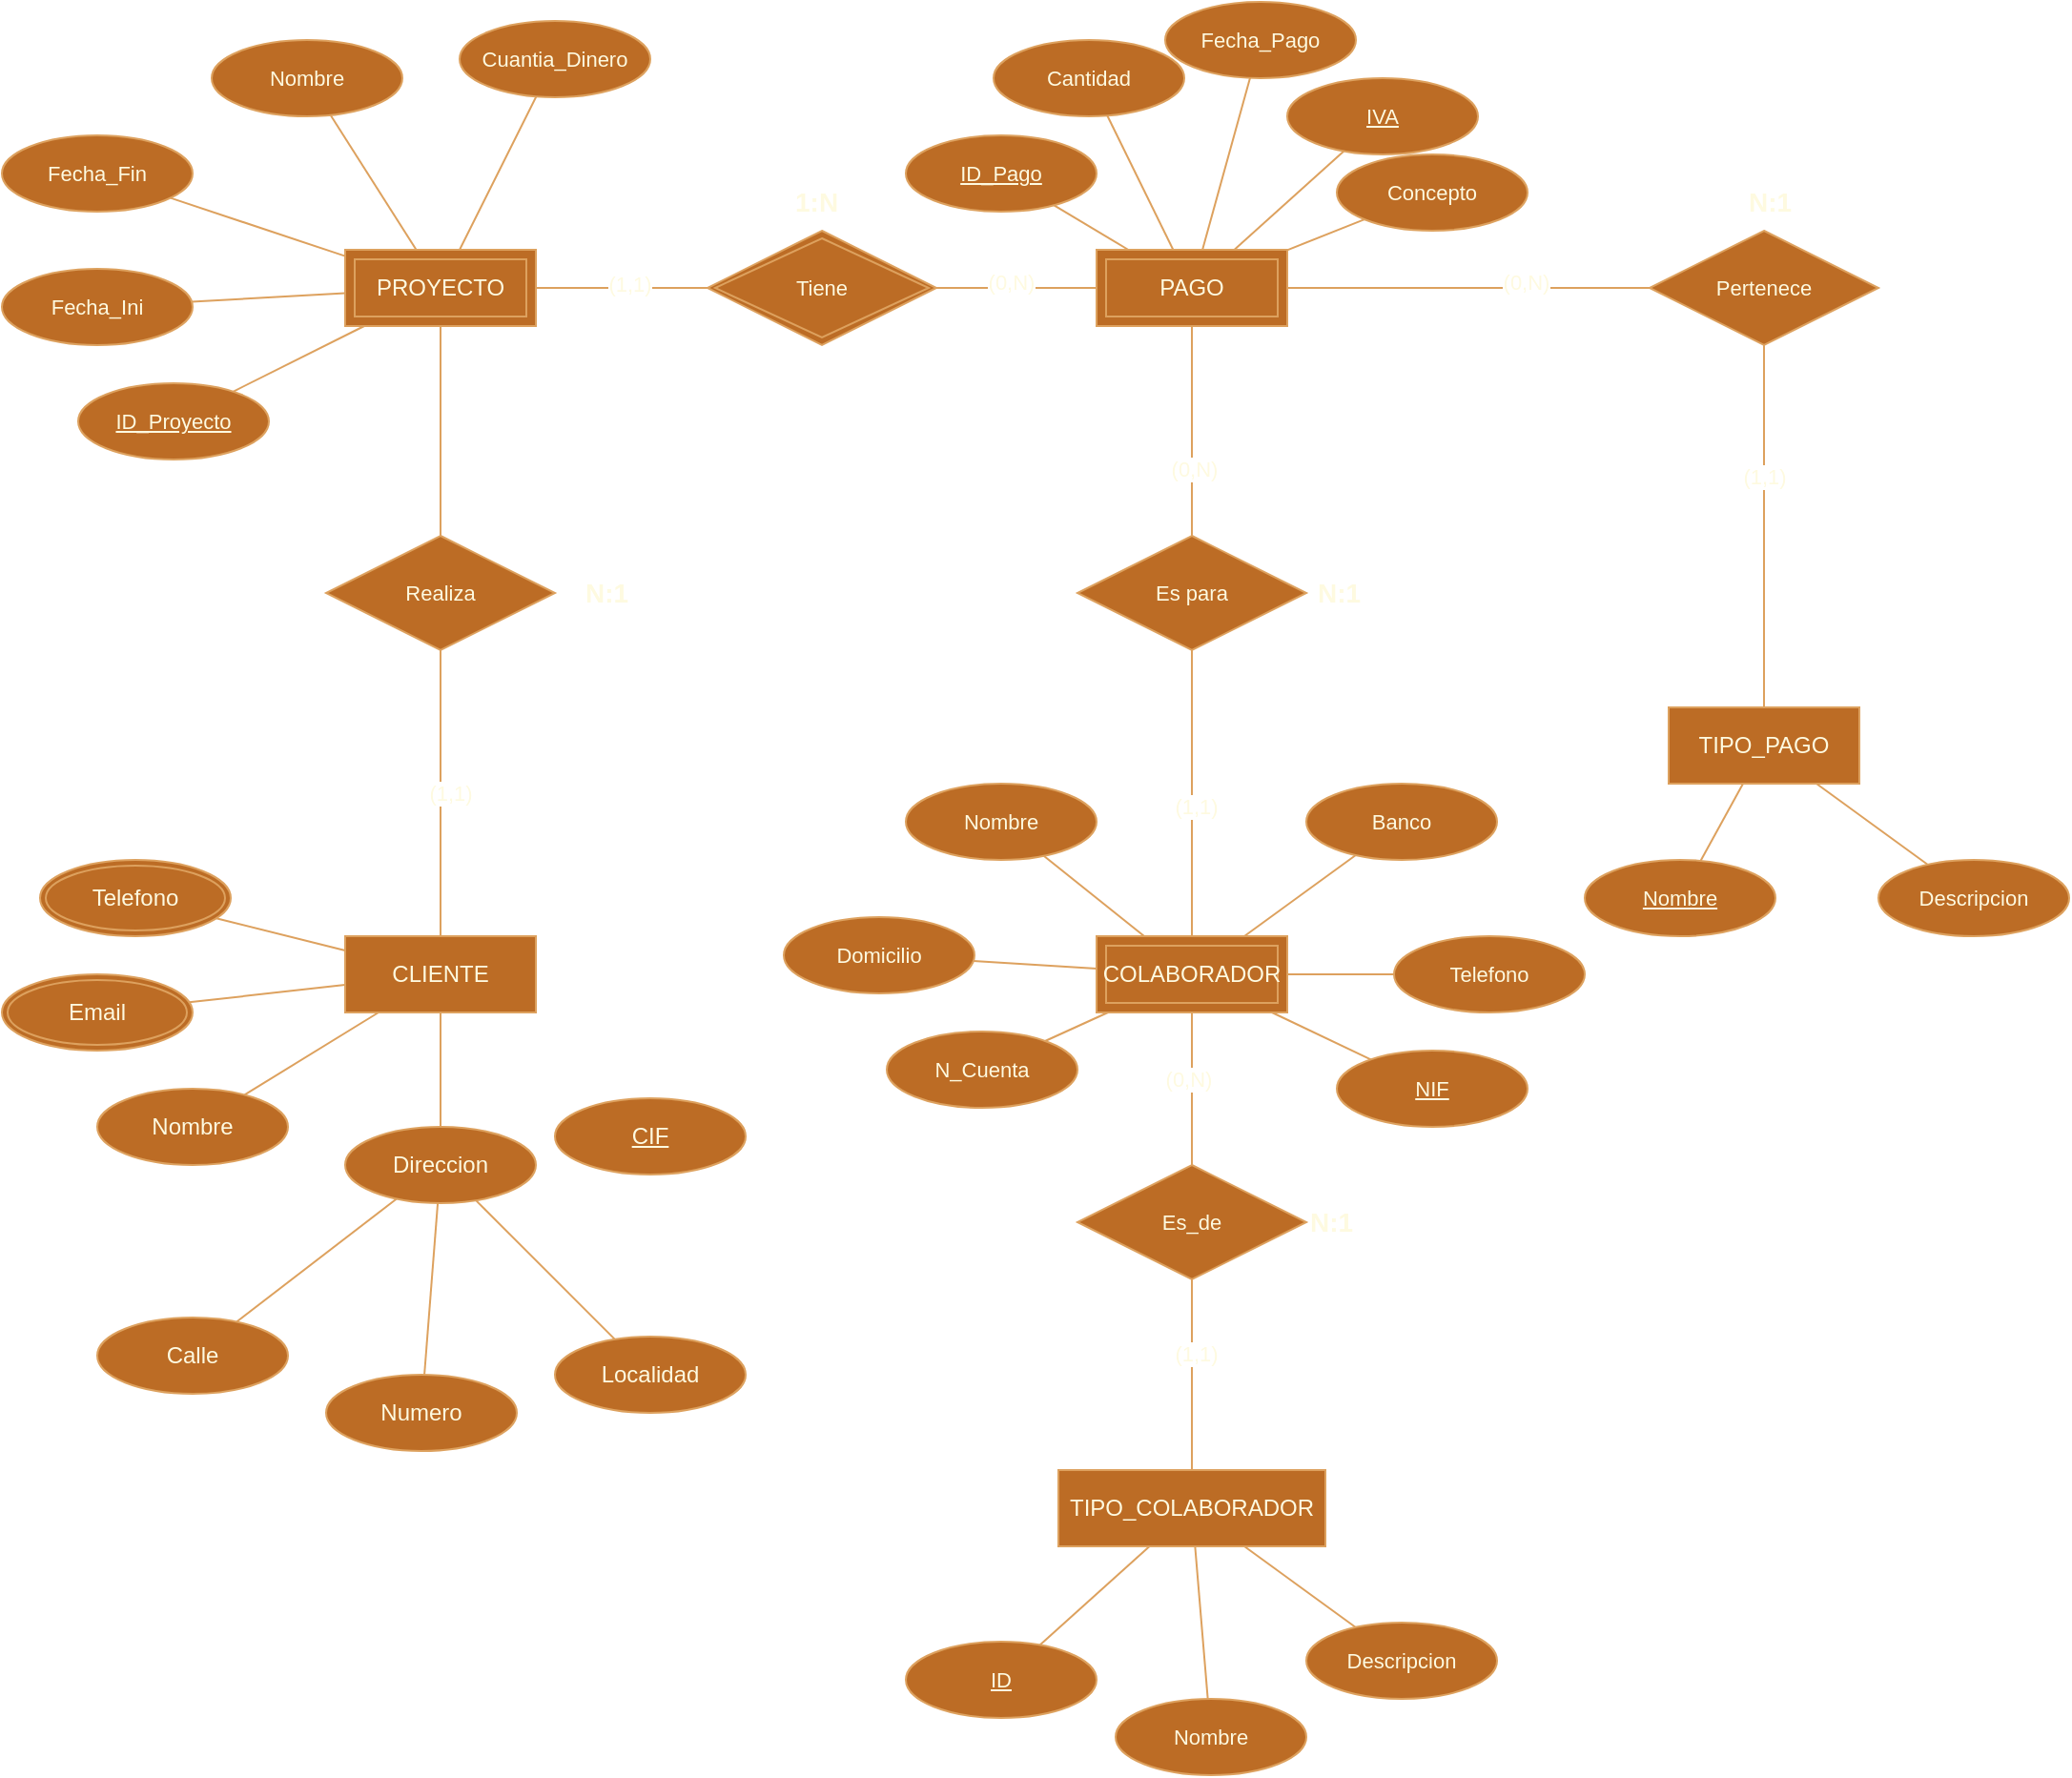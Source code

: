 <mxfile version="22.0.3" type="device">
  <diagram name="Página-1" id="L0xUNaANByBCt-JBeJLp">
    <mxGraphModel dx="2261" dy="2013" grid="1" gridSize="10" guides="1" tooltips="1" connect="1" arrows="1" fold="1" page="1" pageScale="1" pageWidth="827" pageHeight="1169" math="0" shadow="0">
      <root>
        <mxCell id="0" />
        <mxCell id="1" parent="0" />
        <mxCell id="NsEGqORS4dfYETc8ckf7-20" style="edgeStyle=none;shape=connector;rounded=0;orthogonalLoop=1;jettySize=auto;html=1;labelBackgroundColor=default;strokeColor=#DDA15E;align=center;verticalAlign=middle;fontFamily=Helvetica;fontSize=11;fontColor=#FEFAE0;endArrow=none;endFill=0;fillColor=#BC6C25;" edge="1" parent="1" source="NsEGqORS4dfYETc8ckf7-1" target="NsEGqORS4dfYETc8ckf7-8">
          <mxGeometry relative="1" as="geometry" />
        </mxCell>
        <mxCell id="NsEGqORS4dfYETc8ckf7-21" style="edgeStyle=none;shape=connector;rounded=0;orthogonalLoop=1;jettySize=auto;html=1;labelBackgroundColor=default;strokeColor=#DDA15E;align=center;verticalAlign=middle;fontFamily=Helvetica;fontSize=11;fontColor=#FEFAE0;endArrow=none;endFill=0;fillColor=#BC6C25;" edge="1" parent="1" source="NsEGqORS4dfYETc8ckf7-1" target="NsEGqORS4dfYETc8ckf7-7">
          <mxGeometry relative="1" as="geometry" />
        </mxCell>
        <mxCell id="NsEGqORS4dfYETc8ckf7-27" style="edgeStyle=none;shape=connector;rounded=0;orthogonalLoop=1;jettySize=auto;html=1;labelBackgroundColor=default;strokeColor=#DDA15E;align=center;verticalAlign=middle;fontFamily=Helvetica;fontSize=11;fontColor=#FEFAE0;endArrow=none;endFill=0;fillColor=#BC6C25;" edge="1" parent="1" source="NsEGqORS4dfYETc8ckf7-1" target="NsEGqORS4dfYETc8ckf7-22">
          <mxGeometry relative="1" as="geometry" />
        </mxCell>
        <mxCell id="NsEGqORS4dfYETc8ckf7-79" value="(1,1)" style="edgeLabel;html=1;align=center;verticalAlign=middle;resizable=0;points=[];fontSize=11;fontFamily=Helvetica;fontColor=#FEFAE0;" vertex="1" connectable="0" parent="NsEGqORS4dfYETc8ckf7-27">
          <mxGeometry y="-5" relative="1" as="geometry">
            <mxPoint as="offset" />
          </mxGeometry>
        </mxCell>
        <mxCell id="NsEGqORS4dfYETc8ckf7-1" value="CLIENTE" style="whiteSpace=wrap;html=1;align=center;labelBackgroundColor=none;fillColor=#BC6C25;strokeColor=#DDA15E;fontColor=#FEFAE0;" vertex="1" parent="1">
          <mxGeometry x="40" y="480" width="100" height="40" as="geometry" />
        </mxCell>
        <mxCell id="NsEGqORS4dfYETc8ckf7-65" style="edgeStyle=none;shape=connector;rounded=0;orthogonalLoop=1;jettySize=auto;html=1;labelBackgroundColor=default;strokeColor=#DDA15E;align=center;verticalAlign=middle;fontFamily=Helvetica;fontSize=11;fontColor=#FEFAE0;endArrow=none;endFill=0;fillColor=#BC6C25;" edge="1" parent="1" source="NsEGqORS4dfYETc8ckf7-2" target="NsEGqORS4dfYETc8ckf7-64">
          <mxGeometry relative="1" as="geometry" />
        </mxCell>
        <mxCell id="NsEGqORS4dfYETc8ckf7-66" style="edgeStyle=none;shape=connector;rounded=0;orthogonalLoop=1;jettySize=auto;html=1;labelBackgroundColor=default;strokeColor=#DDA15E;align=center;verticalAlign=middle;fontFamily=Helvetica;fontSize=11;fontColor=#FEFAE0;endArrow=none;endFill=0;fillColor=#BC6C25;" edge="1" parent="1" source="NsEGqORS4dfYETc8ckf7-2" target="NsEGqORS4dfYETc8ckf7-63">
          <mxGeometry relative="1" as="geometry" />
        </mxCell>
        <mxCell id="NsEGqORS4dfYETc8ckf7-67" style="edgeStyle=none;shape=connector;rounded=0;orthogonalLoop=1;jettySize=auto;html=1;labelBackgroundColor=default;strokeColor=#DDA15E;align=center;verticalAlign=middle;fontFamily=Helvetica;fontSize=11;fontColor=#FEFAE0;endArrow=none;endFill=0;fillColor=#BC6C25;" edge="1" parent="1" source="NsEGqORS4dfYETc8ckf7-2" target="NsEGqORS4dfYETc8ckf7-62">
          <mxGeometry relative="1" as="geometry" />
        </mxCell>
        <mxCell id="NsEGqORS4dfYETc8ckf7-2" value="TIPO_COLABORADOR" style="whiteSpace=wrap;html=1;align=center;labelBackgroundColor=none;fillColor=#BC6C25;strokeColor=#DDA15E;fontColor=#FEFAE0;" vertex="1" parent="1">
          <mxGeometry x="414" y="760" width="140" height="40" as="geometry" />
        </mxCell>
        <mxCell id="NsEGqORS4dfYETc8ckf7-54" style="edgeStyle=none;shape=connector;rounded=0;orthogonalLoop=1;jettySize=auto;html=1;labelBackgroundColor=default;strokeColor=#DDA15E;align=center;verticalAlign=middle;fontFamily=Helvetica;fontSize=11;fontColor=#FEFAE0;endArrow=none;endFill=0;fillColor=#BC6C25;" edge="1" parent="1" source="NsEGqORS4dfYETc8ckf7-3" target="NsEGqORS4dfYETc8ckf7-53">
          <mxGeometry relative="1" as="geometry" />
        </mxCell>
        <mxCell id="NsEGqORS4dfYETc8ckf7-55" style="edgeStyle=none;shape=connector;rounded=0;orthogonalLoop=1;jettySize=auto;html=1;labelBackgroundColor=default;strokeColor=#DDA15E;align=center;verticalAlign=middle;fontFamily=Helvetica;fontSize=11;fontColor=#FEFAE0;endArrow=none;endFill=0;fillColor=#BC6C25;" edge="1" parent="1" source="NsEGqORS4dfYETc8ckf7-3" target="NsEGqORS4dfYETc8ckf7-52">
          <mxGeometry relative="1" as="geometry" />
        </mxCell>
        <mxCell id="NsEGqORS4dfYETc8ckf7-3" value="TIPO_PAGO" style="whiteSpace=wrap;html=1;align=center;labelBackgroundColor=none;fillColor=#BC6C25;strokeColor=#DDA15E;fontColor=#FEFAE0;" vertex="1" parent="1">
          <mxGeometry x="734" y="360" width="100" height="40" as="geometry" />
        </mxCell>
        <mxCell id="NsEGqORS4dfYETc8ckf7-35" style="edgeStyle=none;shape=connector;rounded=0;orthogonalLoop=1;jettySize=auto;html=1;labelBackgroundColor=default;strokeColor=#DDA15E;align=center;verticalAlign=middle;fontFamily=Helvetica;fontSize=11;fontColor=#FEFAE0;endArrow=none;endFill=0;fillColor=#BC6C25;" edge="1" parent="1" source="NsEGqORS4dfYETc8ckf7-4" target="NsEGqORS4dfYETc8ckf7-26">
          <mxGeometry relative="1" as="geometry" />
        </mxCell>
        <mxCell id="NsEGqORS4dfYETc8ckf7-87" value="(0,N)" style="edgeLabel;html=1;align=center;verticalAlign=middle;resizable=0;points=[];fontSize=11;fontFamily=Helvetica;fontColor=#FEFAE0;" vertex="1" connectable="0" parent="NsEGqORS4dfYETc8ckf7-35">
          <mxGeometry x="-0.125" y="-2" relative="1" as="geometry">
            <mxPoint as="offset" />
          </mxGeometry>
        </mxCell>
        <mxCell id="NsEGqORS4dfYETc8ckf7-68" style="edgeStyle=none;shape=connector;rounded=0;orthogonalLoop=1;jettySize=auto;html=1;labelBackgroundColor=default;strokeColor=#DDA15E;align=center;verticalAlign=middle;fontFamily=Helvetica;fontSize=11;fontColor=#FEFAE0;endArrow=none;endFill=0;fillColor=#BC6C25;" edge="1" parent="1" source="NsEGqORS4dfYETc8ckf7-4" target="NsEGqORS4dfYETc8ckf7-58">
          <mxGeometry relative="1" as="geometry" />
        </mxCell>
        <mxCell id="NsEGqORS4dfYETc8ckf7-69" style="edgeStyle=none;shape=connector;rounded=0;orthogonalLoop=1;jettySize=auto;html=1;labelBackgroundColor=default;strokeColor=#DDA15E;align=center;verticalAlign=middle;fontFamily=Helvetica;fontSize=11;fontColor=#FEFAE0;endArrow=none;endFill=0;fillColor=#BC6C25;" edge="1" parent="1" source="NsEGqORS4dfYETc8ckf7-4" target="NsEGqORS4dfYETc8ckf7-56">
          <mxGeometry relative="1" as="geometry" />
        </mxCell>
        <mxCell id="NsEGqORS4dfYETc8ckf7-70" style="edgeStyle=none;shape=connector;rounded=0;orthogonalLoop=1;jettySize=auto;html=1;labelBackgroundColor=default;strokeColor=#DDA15E;align=center;verticalAlign=middle;fontFamily=Helvetica;fontSize=11;fontColor=#FEFAE0;endArrow=none;endFill=0;fillColor=#BC6C25;" edge="1" parent="1" source="NsEGqORS4dfYETc8ckf7-4" target="NsEGqORS4dfYETc8ckf7-57">
          <mxGeometry relative="1" as="geometry" />
        </mxCell>
        <mxCell id="NsEGqORS4dfYETc8ckf7-71" style="edgeStyle=none;shape=connector;rounded=0;orthogonalLoop=1;jettySize=auto;html=1;labelBackgroundColor=default;strokeColor=#DDA15E;align=center;verticalAlign=middle;fontFamily=Helvetica;fontSize=11;fontColor=#FEFAE0;endArrow=none;endFill=0;fillColor=#BC6C25;" edge="1" parent="1" source="NsEGqORS4dfYETc8ckf7-4" target="NsEGqORS4dfYETc8ckf7-61">
          <mxGeometry relative="1" as="geometry" />
        </mxCell>
        <mxCell id="NsEGqORS4dfYETc8ckf7-72" style="edgeStyle=none;shape=connector;rounded=0;orthogonalLoop=1;jettySize=auto;html=1;labelBackgroundColor=default;strokeColor=#DDA15E;align=center;verticalAlign=middle;fontFamily=Helvetica;fontSize=11;fontColor=#FEFAE0;endArrow=none;endFill=0;fillColor=#BC6C25;" edge="1" parent="1" source="NsEGqORS4dfYETc8ckf7-4" target="NsEGqORS4dfYETc8ckf7-59">
          <mxGeometry relative="1" as="geometry" />
        </mxCell>
        <mxCell id="NsEGqORS4dfYETc8ckf7-73" style="edgeStyle=none;shape=connector;rounded=0;orthogonalLoop=1;jettySize=auto;html=1;labelBackgroundColor=default;strokeColor=#DDA15E;align=center;verticalAlign=middle;fontFamily=Helvetica;fontSize=11;fontColor=#FEFAE0;endArrow=none;endFill=0;fillColor=#BC6C25;" edge="1" parent="1" source="NsEGqORS4dfYETc8ckf7-4" target="NsEGqORS4dfYETc8ckf7-60">
          <mxGeometry relative="1" as="geometry" />
        </mxCell>
        <mxCell id="NsEGqORS4dfYETc8ckf7-4" value="COLABORADOR" style="shape=ext;margin=3;double=1;whiteSpace=wrap;html=1;align=center;labelBackgroundColor=none;fillColor=#BC6C25;strokeColor=#DDA15E;fontColor=#FEFAE0;" vertex="1" parent="1">
          <mxGeometry x="434" y="480" width="100" height="40" as="geometry" />
        </mxCell>
        <mxCell id="NsEGqORS4dfYETc8ckf7-31" style="edgeStyle=none;shape=connector;rounded=0;orthogonalLoop=1;jettySize=auto;html=1;labelBackgroundColor=default;strokeColor=#DDA15E;align=center;verticalAlign=middle;fontFamily=Helvetica;fontSize=11;fontColor=#FEFAE0;endArrow=none;endFill=0;fillColor=#BC6C25;" edge="1" parent="1" source="NsEGqORS4dfYETc8ckf7-5" target="NsEGqORS4dfYETc8ckf7-25">
          <mxGeometry relative="1" as="geometry" />
        </mxCell>
        <mxCell id="NsEGqORS4dfYETc8ckf7-83" value="(0,N)" style="edgeLabel;html=1;align=center;verticalAlign=middle;resizable=0;points=[];fontSize=11;fontFamily=Helvetica;fontColor=#FEFAE0;" vertex="1" connectable="0" parent="NsEGqORS4dfYETc8ckf7-31">
          <mxGeometry x="0.316" y="3" relative="1" as="geometry">
            <mxPoint as="offset" />
          </mxGeometry>
        </mxCell>
        <mxCell id="NsEGqORS4dfYETc8ckf7-33" style="edgeStyle=none;shape=connector;rounded=0;orthogonalLoop=1;jettySize=auto;html=1;labelBackgroundColor=default;strokeColor=#DDA15E;align=center;verticalAlign=middle;fontFamily=Helvetica;fontSize=11;fontColor=#FEFAE0;endArrow=none;endFill=0;fillColor=#BC6C25;" edge="1" parent="1" source="NsEGqORS4dfYETc8ckf7-5" target="NsEGqORS4dfYETc8ckf7-24">
          <mxGeometry relative="1" as="geometry" />
        </mxCell>
        <mxCell id="NsEGqORS4dfYETc8ckf7-86" value="(0,N)" style="edgeLabel;html=1;align=center;verticalAlign=middle;resizable=0;points=[];fontSize=11;fontFamily=Helvetica;fontColor=#FEFAE0;" vertex="1" connectable="0" parent="NsEGqORS4dfYETc8ckf7-33">
          <mxGeometry x="0.364" y="1" relative="1" as="geometry">
            <mxPoint as="offset" />
          </mxGeometry>
        </mxCell>
        <mxCell id="NsEGqORS4dfYETc8ckf7-47" style="edgeStyle=none;shape=connector;rounded=0;orthogonalLoop=1;jettySize=auto;html=1;labelBackgroundColor=default;strokeColor=#DDA15E;align=center;verticalAlign=middle;fontFamily=Helvetica;fontSize=11;fontColor=#FEFAE0;endArrow=none;endFill=0;fillColor=#BC6C25;" edge="1" parent="1" source="NsEGqORS4dfYETc8ckf7-5" target="NsEGqORS4dfYETc8ckf7-42">
          <mxGeometry relative="1" as="geometry" />
        </mxCell>
        <mxCell id="NsEGqORS4dfYETc8ckf7-48" style="edgeStyle=none;shape=connector;rounded=0;orthogonalLoop=1;jettySize=auto;html=1;labelBackgroundColor=default;strokeColor=#DDA15E;align=center;verticalAlign=middle;fontFamily=Helvetica;fontSize=11;fontColor=#FEFAE0;endArrow=none;endFill=0;fillColor=#BC6C25;" edge="1" parent="1" source="NsEGqORS4dfYETc8ckf7-5" target="NsEGqORS4dfYETc8ckf7-43">
          <mxGeometry relative="1" as="geometry" />
        </mxCell>
        <mxCell id="NsEGqORS4dfYETc8ckf7-49" style="edgeStyle=none;shape=connector;rounded=0;orthogonalLoop=1;jettySize=auto;html=1;labelBackgroundColor=default;strokeColor=#DDA15E;align=center;verticalAlign=middle;fontFamily=Helvetica;fontSize=11;fontColor=#FEFAE0;endArrow=none;endFill=0;fillColor=#BC6C25;" edge="1" parent="1" source="NsEGqORS4dfYETc8ckf7-5" target="NsEGqORS4dfYETc8ckf7-46">
          <mxGeometry relative="1" as="geometry" />
        </mxCell>
        <mxCell id="NsEGqORS4dfYETc8ckf7-50" style="edgeStyle=none;shape=connector;rounded=0;orthogonalLoop=1;jettySize=auto;html=1;labelBackgroundColor=default;strokeColor=#DDA15E;align=center;verticalAlign=middle;fontFamily=Helvetica;fontSize=11;fontColor=#FEFAE0;endArrow=none;endFill=0;fillColor=#BC6C25;" edge="1" parent="1" source="NsEGqORS4dfYETc8ckf7-5" target="NsEGqORS4dfYETc8ckf7-45">
          <mxGeometry relative="1" as="geometry" />
        </mxCell>
        <mxCell id="NsEGqORS4dfYETc8ckf7-51" style="edgeStyle=none;shape=connector;rounded=0;orthogonalLoop=1;jettySize=auto;html=1;labelBackgroundColor=default;strokeColor=#DDA15E;align=center;verticalAlign=middle;fontFamily=Helvetica;fontSize=11;fontColor=#FEFAE0;endArrow=none;endFill=0;fillColor=#BC6C25;" edge="1" parent="1" source="NsEGqORS4dfYETc8ckf7-5" target="NsEGqORS4dfYETc8ckf7-44">
          <mxGeometry relative="1" as="geometry" />
        </mxCell>
        <mxCell id="NsEGqORS4dfYETc8ckf7-5" value="PAGO" style="shape=ext;margin=3;double=1;whiteSpace=wrap;html=1;align=center;labelBackgroundColor=none;fillColor=#BC6C25;strokeColor=#DDA15E;fontColor=#FEFAE0;" vertex="1" parent="1">
          <mxGeometry x="434" y="120" width="100" height="40" as="geometry" />
        </mxCell>
        <mxCell id="NsEGqORS4dfYETc8ckf7-29" style="edgeStyle=none;shape=connector;rounded=0;orthogonalLoop=1;jettySize=auto;html=1;labelBackgroundColor=default;strokeColor=#DDA15E;align=center;verticalAlign=middle;fontFamily=Helvetica;fontSize=11;fontColor=#FEFAE0;endArrow=none;endFill=0;fillColor=#BC6C25;" edge="1" parent="1" source="NsEGqORS4dfYETc8ckf7-6" target="NsEGqORS4dfYETc8ckf7-23">
          <mxGeometry relative="1" as="geometry" />
        </mxCell>
        <mxCell id="NsEGqORS4dfYETc8ckf7-84" value="(1,1)" style="edgeLabel;html=1;align=center;verticalAlign=middle;resizable=0;points=[];fontSize=11;fontFamily=Helvetica;fontColor=#FEFAE0;" vertex="1" connectable="0" parent="NsEGqORS4dfYETc8ckf7-29">
          <mxGeometry x="0.089" y="2" relative="1" as="geometry">
            <mxPoint as="offset" />
          </mxGeometry>
        </mxCell>
        <mxCell id="NsEGqORS4dfYETc8ckf7-74" style="edgeStyle=none;shape=connector;rounded=0;orthogonalLoop=1;jettySize=auto;html=1;labelBackgroundColor=default;strokeColor=#DDA15E;align=center;verticalAlign=middle;fontFamily=Helvetica;fontSize=11;fontColor=#FEFAE0;endArrow=none;endFill=0;fillColor=#BC6C25;" edge="1" parent="1" source="NsEGqORS4dfYETc8ckf7-6" target="NsEGqORS4dfYETc8ckf7-37">
          <mxGeometry relative="1" as="geometry" />
        </mxCell>
        <mxCell id="NsEGqORS4dfYETc8ckf7-75" style="edgeStyle=none;shape=connector;rounded=0;orthogonalLoop=1;jettySize=auto;html=1;labelBackgroundColor=default;strokeColor=#DDA15E;align=center;verticalAlign=middle;fontFamily=Helvetica;fontSize=11;fontColor=#FEFAE0;endArrow=none;endFill=0;fillColor=#BC6C25;" edge="1" parent="1" source="NsEGqORS4dfYETc8ckf7-6" target="NsEGqORS4dfYETc8ckf7-38">
          <mxGeometry relative="1" as="geometry" />
        </mxCell>
        <mxCell id="NsEGqORS4dfYETc8ckf7-76" style="edgeStyle=none;shape=connector;rounded=0;orthogonalLoop=1;jettySize=auto;html=1;labelBackgroundColor=default;strokeColor=#DDA15E;align=center;verticalAlign=middle;fontFamily=Helvetica;fontSize=11;fontColor=#FEFAE0;endArrow=none;endFill=0;fillColor=#BC6C25;" edge="1" parent="1" source="NsEGqORS4dfYETc8ckf7-6" target="NsEGqORS4dfYETc8ckf7-39">
          <mxGeometry relative="1" as="geometry" />
        </mxCell>
        <mxCell id="NsEGqORS4dfYETc8ckf7-77" style="edgeStyle=none;shape=connector;rounded=0;orthogonalLoop=1;jettySize=auto;html=1;labelBackgroundColor=default;strokeColor=#DDA15E;align=center;verticalAlign=middle;fontFamily=Helvetica;fontSize=11;fontColor=#FEFAE0;endArrow=none;endFill=0;fillColor=#BC6C25;" edge="1" parent="1" source="NsEGqORS4dfYETc8ckf7-6" target="NsEGqORS4dfYETc8ckf7-40">
          <mxGeometry relative="1" as="geometry" />
        </mxCell>
        <mxCell id="NsEGqORS4dfYETc8ckf7-78" style="edgeStyle=none;shape=connector;rounded=0;orthogonalLoop=1;jettySize=auto;html=1;labelBackgroundColor=default;strokeColor=#DDA15E;align=center;verticalAlign=middle;fontFamily=Helvetica;fontSize=11;fontColor=#FEFAE0;endArrow=none;endFill=0;fillColor=#BC6C25;" edge="1" parent="1" source="NsEGqORS4dfYETc8ckf7-6" target="NsEGqORS4dfYETc8ckf7-41">
          <mxGeometry relative="1" as="geometry" />
        </mxCell>
        <mxCell id="NsEGqORS4dfYETc8ckf7-6" value="PROYECTO" style="shape=ext;margin=3;double=1;whiteSpace=wrap;html=1;align=center;labelBackgroundColor=none;fillColor=#BC6C25;strokeColor=#DDA15E;fontColor=#FEFAE0;" vertex="1" parent="1">
          <mxGeometry x="40" y="120" width="100" height="40" as="geometry" />
        </mxCell>
        <mxCell id="NsEGqORS4dfYETc8ckf7-7" value="Telefono" style="ellipse;shape=doubleEllipse;margin=3;whiteSpace=wrap;html=1;align=center;labelBackgroundColor=none;fillColor=#BC6C25;strokeColor=#DDA15E;fontColor=#FEFAE0;" vertex="1" parent="1">
          <mxGeometry x="-120" y="440" width="100" height="40" as="geometry" />
        </mxCell>
        <mxCell id="NsEGqORS4dfYETc8ckf7-8" value="Email" style="ellipse;shape=doubleEllipse;margin=3;whiteSpace=wrap;html=1;align=center;labelBackgroundColor=none;fillColor=#BC6C25;strokeColor=#DDA15E;fontColor=#FEFAE0;" vertex="1" parent="1">
          <mxGeometry x="-140" y="500" width="100" height="40" as="geometry" />
        </mxCell>
        <mxCell id="NsEGqORS4dfYETc8ckf7-9" value="Nombre" style="ellipse;whiteSpace=wrap;html=1;align=center;labelBackgroundColor=none;fillColor=#BC6C25;strokeColor=#DDA15E;fontColor=#FEFAE0;" vertex="1" parent="1">
          <mxGeometry x="-90" y="560" width="100" height="40" as="geometry" />
        </mxCell>
        <mxCell id="NsEGqORS4dfYETc8ckf7-10" value="CIF" style="ellipse;whiteSpace=wrap;html=1;align=center;fontStyle=4;labelBackgroundColor=none;fillColor=#BC6C25;strokeColor=#DDA15E;fontColor=#FEFAE0;" vertex="1" parent="1">
          <mxGeometry x="150" y="565" width="100" height="40" as="geometry" />
        </mxCell>
        <mxCell id="NsEGqORS4dfYETc8ckf7-15" style="rounded=0;orthogonalLoop=1;jettySize=auto;html=1;strokeColor=#DDA15E;fontColor=#FEFAE0;fillColor=#BC6C25;endArrow=none;endFill=0;" edge="1" parent="1" source="NsEGqORS4dfYETc8ckf7-11" target="NsEGqORS4dfYETc8ckf7-14">
          <mxGeometry relative="1" as="geometry" />
        </mxCell>
        <mxCell id="NsEGqORS4dfYETc8ckf7-16" style="edgeStyle=none;shape=connector;rounded=0;orthogonalLoop=1;jettySize=auto;html=1;labelBackgroundColor=default;strokeColor=#DDA15E;align=center;verticalAlign=middle;fontFamily=Helvetica;fontSize=11;fontColor=#FEFAE0;endArrow=none;endFill=0;fillColor=#BC6C25;" edge="1" parent="1" source="NsEGqORS4dfYETc8ckf7-11" target="NsEGqORS4dfYETc8ckf7-13">
          <mxGeometry relative="1" as="geometry" />
        </mxCell>
        <mxCell id="NsEGqORS4dfYETc8ckf7-17" style="edgeStyle=none;shape=connector;rounded=0;orthogonalLoop=1;jettySize=auto;html=1;labelBackgroundColor=default;strokeColor=#DDA15E;align=center;verticalAlign=middle;fontFamily=Helvetica;fontSize=11;fontColor=#FEFAE0;endArrow=none;endFill=0;fillColor=#BC6C25;" edge="1" parent="1" source="NsEGqORS4dfYETc8ckf7-11" target="NsEGqORS4dfYETc8ckf7-12">
          <mxGeometry relative="1" as="geometry" />
        </mxCell>
        <mxCell id="NsEGqORS4dfYETc8ckf7-18" style="edgeStyle=none;shape=connector;rounded=0;orthogonalLoop=1;jettySize=auto;html=1;labelBackgroundColor=default;strokeColor=#DDA15E;align=center;verticalAlign=middle;fontFamily=Helvetica;fontSize=11;fontColor=#FEFAE0;endArrow=none;endFill=0;fillColor=#BC6C25;" edge="1" parent="1" source="NsEGqORS4dfYETc8ckf7-1" target="NsEGqORS4dfYETc8ckf7-9">
          <mxGeometry relative="1" as="geometry" />
        </mxCell>
        <mxCell id="NsEGqORS4dfYETc8ckf7-19" style="edgeStyle=none;shape=connector;rounded=0;orthogonalLoop=1;jettySize=auto;html=1;labelBackgroundColor=default;strokeColor=#DDA15E;align=center;verticalAlign=middle;fontFamily=Helvetica;fontSize=11;fontColor=#FEFAE0;endArrow=none;endFill=0;fillColor=#BC6C25;" edge="1" parent="1" source="NsEGqORS4dfYETc8ckf7-11" target="NsEGqORS4dfYETc8ckf7-1">
          <mxGeometry relative="1" as="geometry" />
        </mxCell>
        <mxCell id="NsEGqORS4dfYETc8ckf7-11" value="Direccion" style="ellipse;whiteSpace=wrap;html=1;align=center;labelBackgroundColor=none;fillColor=#BC6C25;strokeColor=#DDA15E;fontColor=#FEFAE0;" vertex="1" parent="1">
          <mxGeometry x="40" y="580" width="100" height="40" as="geometry" />
        </mxCell>
        <mxCell id="NsEGqORS4dfYETc8ckf7-12" value="Calle" style="ellipse;whiteSpace=wrap;html=1;align=center;labelBackgroundColor=none;fillColor=#BC6C25;strokeColor=#DDA15E;fontColor=#FEFAE0;" vertex="1" parent="1">
          <mxGeometry x="-90" y="680" width="100" height="40" as="geometry" />
        </mxCell>
        <mxCell id="NsEGqORS4dfYETc8ckf7-13" value="Numero" style="ellipse;whiteSpace=wrap;html=1;align=center;labelBackgroundColor=none;fillColor=#BC6C25;strokeColor=#DDA15E;fontColor=#FEFAE0;" vertex="1" parent="1">
          <mxGeometry x="30" y="710" width="100" height="40" as="geometry" />
        </mxCell>
        <mxCell id="NsEGqORS4dfYETc8ckf7-14" value="Localidad" style="ellipse;whiteSpace=wrap;html=1;align=center;labelBackgroundColor=none;fillColor=#BC6C25;strokeColor=#DDA15E;fontColor=#FEFAE0;" vertex="1" parent="1">
          <mxGeometry x="150" y="690" width="100" height="40" as="geometry" />
        </mxCell>
        <mxCell id="NsEGqORS4dfYETc8ckf7-28" style="edgeStyle=none;shape=connector;rounded=0;orthogonalLoop=1;jettySize=auto;html=1;labelBackgroundColor=default;strokeColor=#DDA15E;align=center;verticalAlign=middle;fontFamily=Helvetica;fontSize=11;fontColor=#FEFAE0;endArrow=none;endFill=0;fillColor=#BC6C25;" edge="1" parent="1" source="NsEGqORS4dfYETc8ckf7-22" target="NsEGqORS4dfYETc8ckf7-6">
          <mxGeometry relative="1" as="geometry" />
        </mxCell>
        <mxCell id="NsEGqORS4dfYETc8ckf7-22" value="Realiza" style="shape=rhombus;perimeter=rhombusPerimeter;whiteSpace=wrap;html=1;align=center;strokeColor=#DDA15E;fontFamily=Helvetica;fontSize=11;fontColor=#FEFAE0;fillColor=#BC6C25;" vertex="1" parent="1">
          <mxGeometry x="30" y="270" width="120" height="60" as="geometry" />
        </mxCell>
        <mxCell id="NsEGqORS4dfYETc8ckf7-30" style="edgeStyle=none;shape=connector;rounded=0;orthogonalLoop=1;jettySize=auto;html=1;labelBackgroundColor=default;strokeColor=#DDA15E;align=center;verticalAlign=middle;fontFamily=Helvetica;fontSize=11;fontColor=#FEFAE0;endArrow=none;endFill=0;fillColor=#BC6C25;" edge="1" parent="1" source="NsEGqORS4dfYETc8ckf7-23" target="NsEGqORS4dfYETc8ckf7-5">
          <mxGeometry relative="1" as="geometry" />
        </mxCell>
        <mxCell id="NsEGqORS4dfYETc8ckf7-85" value="(0,N)" style="edgeLabel;html=1;align=center;verticalAlign=middle;resizable=0;points=[];fontSize=11;fontFamily=Helvetica;fontColor=#FEFAE0;" vertex="1" connectable="0" parent="NsEGqORS4dfYETc8ckf7-30">
          <mxGeometry x="-0.071" y="3" relative="1" as="geometry">
            <mxPoint as="offset" />
          </mxGeometry>
        </mxCell>
        <mxCell id="NsEGqORS4dfYETc8ckf7-23" value="Tiene" style="shape=rhombus;double=1;perimeter=rhombusPerimeter;whiteSpace=wrap;html=1;align=center;strokeColor=#DDA15E;fontFamily=Helvetica;fontSize=11;fontColor=#FEFAE0;fillColor=#BC6C25;" vertex="1" parent="1">
          <mxGeometry x="230" y="110" width="120" height="60" as="geometry" />
        </mxCell>
        <mxCell id="NsEGqORS4dfYETc8ckf7-34" style="edgeStyle=none;shape=connector;rounded=0;orthogonalLoop=1;jettySize=auto;html=1;labelBackgroundColor=default;strokeColor=#DDA15E;align=center;verticalAlign=middle;fontFamily=Helvetica;fontSize=11;fontColor=#FEFAE0;endArrow=none;endFill=0;fillColor=#BC6C25;" edge="1" parent="1" source="NsEGqORS4dfYETc8ckf7-24" target="NsEGqORS4dfYETc8ckf7-4">
          <mxGeometry relative="1" as="geometry" />
        </mxCell>
        <mxCell id="NsEGqORS4dfYETc8ckf7-81" value="(1,1)" style="edgeLabel;html=1;align=center;verticalAlign=middle;resizable=0;points=[];fontSize=11;fontFamily=Helvetica;fontColor=#FEFAE0;" vertex="1" connectable="0" parent="NsEGqORS4dfYETc8ckf7-34">
          <mxGeometry x="0.093" y="2" relative="1" as="geometry">
            <mxPoint as="offset" />
          </mxGeometry>
        </mxCell>
        <mxCell id="NsEGqORS4dfYETc8ckf7-24" value="Es para" style="shape=rhombus;perimeter=rhombusPerimeter;whiteSpace=wrap;html=1;align=center;strokeColor=#DDA15E;fontFamily=Helvetica;fontSize=11;fontColor=#FEFAE0;fillColor=#BC6C25;" vertex="1" parent="1">
          <mxGeometry x="424" y="270" width="120" height="60" as="geometry" />
        </mxCell>
        <mxCell id="NsEGqORS4dfYETc8ckf7-25" value="Pertenece" style="shape=rhombus;perimeter=rhombusPerimeter;whiteSpace=wrap;html=1;align=center;strokeColor=#DDA15E;fontFamily=Helvetica;fontSize=11;fontColor=#FEFAE0;fillColor=#BC6C25;" vertex="1" parent="1">
          <mxGeometry x="724" y="110" width="120" height="60" as="geometry" />
        </mxCell>
        <mxCell id="NsEGqORS4dfYETc8ckf7-36" style="edgeStyle=none;shape=connector;rounded=0;orthogonalLoop=1;jettySize=auto;html=1;labelBackgroundColor=default;strokeColor=#DDA15E;align=center;verticalAlign=middle;fontFamily=Helvetica;fontSize=11;fontColor=#FEFAE0;endArrow=none;endFill=0;fillColor=#BC6C25;" edge="1" parent="1" source="NsEGqORS4dfYETc8ckf7-26" target="NsEGqORS4dfYETc8ckf7-2">
          <mxGeometry relative="1" as="geometry" />
        </mxCell>
        <mxCell id="NsEGqORS4dfYETc8ckf7-80" value="(1,1)" style="edgeLabel;html=1;align=center;verticalAlign=middle;resizable=0;points=[];fontSize=11;fontFamily=Helvetica;fontColor=#FEFAE0;" vertex="1" connectable="0" parent="NsEGqORS4dfYETc8ckf7-36">
          <mxGeometry x="-0.22" y="2" relative="1" as="geometry">
            <mxPoint as="offset" />
          </mxGeometry>
        </mxCell>
        <mxCell id="NsEGqORS4dfYETc8ckf7-26" value="Es_de" style="shape=rhombus;perimeter=rhombusPerimeter;whiteSpace=wrap;html=1;align=center;strokeColor=#DDA15E;fontFamily=Helvetica;fontSize=11;fontColor=#FEFAE0;fillColor=#BC6C25;" vertex="1" parent="1">
          <mxGeometry x="424" y="600" width="120" height="60" as="geometry" />
        </mxCell>
        <mxCell id="NsEGqORS4dfYETc8ckf7-32" style="edgeStyle=none;shape=connector;rounded=0;orthogonalLoop=1;jettySize=auto;html=1;labelBackgroundColor=default;strokeColor=#DDA15E;align=center;verticalAlign=middle;fontFamily=Helvetica;fontSize=11;fontColor=#FEFAE0;endArrow=none;endFill=0;fillColor=#BC6C25;" edge="1" parent="1" source="NsEGqORS4dfYETc8ckf7-25" target="NsEGqORS4dfYETc8ckf7-3">
          <mxGeometry relative="1" as="geometry" />
        </mxCell>
        <mxCell id="NsEGqORS4dfYETc8ckf7-82" value="(1,1)" style="edgeLabel;html=1;align=center;verticalAlign=middle;resizable=0;points=[];fontSize=11;fontFamily=Helvetica;fontColor=#FEFAE0;" vertex="1" connectable="0" parent="NsEGqORS4dfYETc8ckf7-32">
          <mxGeometry x="-0.274" relative="1" as="geometry">
            <mxPoint as="offset" />
          </mxGeometry>
        </mxCell>
        <mxCell id="NsEGqORS4dfYETc8ckf7-37" value="ID_Proyecto" style="ellipse;whiteSpace=wrap;html=1;align=center;fontStyle=4;strokeColor=#DDA15E;fontFamily=Helvetica;fontSize=11;fontColor=#FEFAE0;fillColor=#BC6C25;" vertex="1" parent="1">
          <mxGeometry x="-100" y="190" width="100" height="40" as="geometry" />
        </mxCell>
        <mxCell id="NsEGqORS4dfYETc8ckf7-38" value="Fecha_Ini" style="ellipse;whiteSpace=wrap;html=1;align=center;strokeColor=#DDA15E;fontFamily=Helvetica;fontSize=11;fontColor=#FEFAE0;fillColor=#BC6C25;" vertex="1" parent="1">
          <mxGeometry x="-140" y="130" width="100" height="40" as="geometry" />
        </mxCell>
        <mxCell id="NsEGqORS4dfYETc8ckf7-39" value="Fecha_Fin" style="ellipse;whiteSpace=wrap;html=1;align=center;strokeColor=#DDA15E;fontFamily=Helvetica;fontSize=11;fontColor=#FEFAE0;fillColor=#BC6C25;" vertex="1" parent="1">
          <mxGeometry x="-140" y="60" width="100" height="40" as="geometry" />
        </mxCell>
        <mxCell id="NsEGqORS4dfYETc8ckf7-40" value="Nombre" style="ellipse;whiteSpace=wrap;html=1;align=center;strokeColor=#DDA15E;fontFamily=Helvetica;fontSize=11;fontColor=#FEFAE0;fillColor=#BC6C25;" vertex="1" parent="1">
          <mxGeometry x="-30" y="10" width="100" height="40" as="geometry" />
        </mxCell>
        <mxCell id="NsEGqORS4dfYETc8ckf7-41" value="Cuantia_Dinero" style="ellipse;whiteSpace=wrap;html=1;align=center;strokeColor=#DDA15E;fontFamily=Helvetica;fontSize=11;fontColor=#FEFAE0;fillColor=#BC6C25;" vertex="1" parent="1">
          <mxGeometry x="100" width="100" height="40" as="geometry" />
        </mxCell>
        <mxCell id="NsEGqORS4dfYETc8ckf7-42" value="ID_Pago" style="ellipse;whiteSpace=wrap;html=1;align=center;fontStyle=4;strokeColor=#DDA15E;fontFamily=Helvetica;fontSize=11;fontColor=#FEFAE0;fillColor=#BC6C25;" vertex="1" parent="1">
          <mxGeometry x="334" y="60" width="100" height="40" as="geometry" />
        </mxCell>
        <mxCell id="NsEGqORS4dfYETc8ckf7-43" value="Cantidad" style="ellipse;whiteSpace=wrap;html=1;align=center;strokeColor=#DDA15E;fontFamily=Helvetica;fontSize=11;fontColor=#FEFAE0;fillColor=#BC6C25;" vertex="1" parent="1">
          <mxGeometry x="380" y="10" width="100" height="40" as="geometry" />
        </mxCell>
        <mxCell id="NsEGqORS4dfYETc8ckf7-44" value="Concepto" style="ellipse;whiteSpace=wrap;html=1;align=center;strokeColor=#DDA15E;fontFamily=Helvetica;fontSize=11;fontColor=#FEFAE0;fillColor=#BC6C25;" vertex="1" parent="1">
          <mxGeometry x="560" y="70" width="100" height="40" as="geometry" />
        </mxCell>
        <mxCell id="NsEGqORS4dfYETc8ckf7-45" value="IVA" style="ellipse;whiteSpace=wrap;html=1;align=center;fontStyle=4;strokeColor=#DDA15E;fontFamily=Helvetica;fontSize=11;fontColor=#FEFAE0;fillColor=#BC6C25;" vertex="1" parent="1">
          <mxGeometry x="534" y="30" width="100" height="40" as="geometry" />
        </mxCell>
        <mxCell id="NsEGqORS4dfYETc8ckf7-46" value="Fecha_Pago" style="ellipse;whiteSpace=wrap;html=1;align=center;strokeColor=#DDA15E;fontFamily=Helvetica;fontSize=11;fontColor=#FEFAE0;fillColor=#BC6C25;" vertex="1" parent="1">
          <mxGeometry x="470" y="-10" width="100" height="40" as="geometry" />
        </mxCell>
        <mxCell id="NsEGqORS4dfYETc8ckf7-52" value="Nombre" style="ellipse;whiteSpace=wrap;html=1;align=center;fontStyle=4;strokeColor=#DDA15E;fontFamily=Helvetica;fontSize=11;fontColor=#FEFAE0;fillColor=#BC6C25;" vertex="1" parent="1">
          <mxGeometry x="690" y="440" width="100" height="40" as="geometry" />
        </mxCell>
        <mxCell id="NsEGqORS4dfYETc8ckf7-53" value="Descripcion" style="ellipse;whiteSpace=wrap;html=1;align=center;strokeColor=#DDA15E;fontFamily=Helvetica;fontSize=11;fontColor=#FEFAE0;fillColor=#BC6C25;" vertex="1" parent="1">
          <mxGeometry x="844" y="440" width="100" height="40" as="geometry" />
        </mxCell>
        <mxCell id="NsEGqORS4dfYETc8ckf7-56" value="Nombre" style="ellipse;whiteSpace=wrap;html=1;align=center;strokeColor=#DDA15E;fontFamily=Helvetica;fontSize=11;fontColor=#FEFAE0;fillColor=#BC6C25;" vertex="1" parent="1">
          <mxGeometry x="334" y="400" width="100" height="40" as="geometry" />
        </mxCell>
        <mxCell id="NsEGqORS4dfYETc8ckf7-57" value="Domicilio" style="ellipse;whiteSpace=wrap;html=1;align=center;strokeColor=#DDA15E;fontFamily=Helvetica;fontSize=11;fontColor=#FEFAE0;fillColor=#BC6C25;" vertex="1" parent="1">
          <mxGeometry x="270" y="470" width="100" height="40" as="geometry" />
        </mxCell>
        <mxCell id="NsEGqORS4dfYETc8ckf7-58" value="N_Cuenta" style="ellipse;whiteSpace=wrap;html=1;align=center;strokeColor=#DDA15E;fontFamily=Helvetica;fontSize=11;fontColor=#FEFAE0;fillColor=#BC6C25;" vertex="1" parent="1">
          <mxGeometry x="324" y="530" width="100" height="40" as="geometry" />
        </mxCell>
        <mxCell id="NsEGqORS4dfYETc8ckf7-59" value="Banco" style="ellipse;whiteSpace=wrap;html=1;align=center;strokeColor=#DDA15E;fontFamily=Helvetica;fontSize=11;fontColor=#FEFAE0;fillColor=#BC6C25;" vertex="1" parent="1">
          <mxGeometry x="544" y="400" width="100" height="40" as="geometry" />
        </mxCell>
        <mxCell id="NsEGqORS4dfYETc8ckf7-60" value="Telefono" style="ellipse;whiteSpace=wrap;html=1;align=center;strokeColor=#DDA15E;fontFamily=Helvetica;fontSize=11;fontColor=#FEFAE0;fillColor=#BC6C25;" vertex="1" parent="1">
          <mxGeometry x="590" y="480" width="100" height="40" as="geometry" />
        </mxCell>
        <mxCell id="NsEGqORS4dfYETc8ckf7-61" value="NIF" style="ellipse;whiteSpace=wrap;html=1;align=center;fontStyle=4;strokeColor=#DDA15E;fontFamily=Helvetica;fontSize=11;fontColor=#FEFAE0;fillColor=#BC6C25;" vertex="1" parent="1">
          <mxGeometry x="560" y="540" width="100" height="40" as="geometry" />
        </mxCell>
        <mxCell id="NsEGqORS4dfYETc8ckf7-62" value="ID" style="ellipse;whiteSpace=wrap;html=1;align=center;fontStyle=4;strokeColor=#DDA15E;fontFamily=Helvetica;fontSize=11;fontColor=#FEFAE0;fillColor=#BC6C25;" vertex="1" parent="1">
          <mxGeometry x="334" y="850" width="100" height="40" as="geometry" />
        </mxCell>
        <mxCell id="NsEGqORS4dfYETc8ckf7-63" value="Nombre" style="ellipse;whiteSpace=wrap;html=1;align=center;strokeColor=#DDA15E;fontFamily=Helvetica;fontSize=11;fontColor=#FEFAE0;fillColor=#BC6C25;" vertex="1" parent="1">
          <mxGeometry x="444" y="880" width="100" height="40" as="geometry" />
        </mxCell>
        <mxCell id="NsEGqORS4dfYETc8ckf7-64" value="Descripcion" style="ellipse;whiteSpace=wrap;html=1;align=center;strokeColor=#DDA15E;fontFamily=Helvetica;fontSize=11;fontColor=#FEFAE0;fillColor=#BC6C25;" vertex="1" parent="1">
          <mxGeometry x="544" y="840" width="100" height="40" as="geometry" />
        </mxCell>
        <mxCell id="NsEGqORS4dfYETc8ckf7-88" value="&lt;font style=&quot;font-size: 14px;&quot;&gt;&lt;b&gt;N:1&lt;/b&gt;&lt;/font&gt;" style="text;strokeColor=none;fillColor=none;spacingLeft=4;spacingRight=4;overflow=hidden;rotatable=0;points=[[0,0.5],[1,0.5]];portConstraint=eastwest;fontSize=11;whiteSpace=wrap;html=1;fontFamily=Helvetica;fontColor=#FEFAE0;" vertex="1" parent="1">
          <mxGeometry x="160" y="285" width="40" height="30" as="geometry" />
        </mxCell>
        <mxCell id="NsEGqORS4dfYETc8ckf7-89" value="&lt;font style=&quot;font-size: 14px;&quot;&gt;&lt;b&gt;N:1&lt;/b&gt;&lt;/font&gt;" style="text;strokeColor=none;fillColor=none;spacingLeft=4;spacingRight=4;overflow=hidden;rotatable=0;points=[[0,0.5],[1,0.5]];portConstraint=eastwest;fontSize=11;whiteSpace=wrap;html=1;fontFamily=Helvetica;fontColor=#FEFAE0;" vertex="1" parent="1">
          <mxGeometry x="770" y="80" width="40" height="30" as="geometry" />
        </mxCell>
        <mxCell id="NsEGqORS4dfYETc8ckf7-90" value="&lt;font style=&quot;font-size: 14px;&quot;&gt;&lt;b&gt;N:1&lt;/b&gt;&lt;/font&gt;" style="text;strokeColor=none;fillColor=none;spacingLeft=4;spacingRight=4;overflow=hidden;rotatable=0;points=[[0,0.5],[1,0.5]];portConstraint=eastwest;fontSize=11;whiteSpace=wrap;html=1;fontFamily=Helvetica;fontColor=#FEFAE0;" vertex="1" parent="1">
          <mxGeometry x="544" y="285" width="40" height="30" as="geometry" />
        </mxCell>
        <mxCell id="NsEGqORS4dfYETc8ckf7-91" value="&lt;font style=&quot;font-size: 14px;&quot;&gt;&lt;b&gt;N:1&lt;/b&gt;&lt;/font&gt;" style="text;strokeColor=none;fillColor=none;spacingLeft=4;spacingRight=4;overflow=hidden;rotatable=0;points=[[0,0.5],[1,0.5]];portConstraint=eastwest;fontSize=11;whiteSpace=wrap;html=1;fontFamily=Helvetica;fontColor=#FEFAE0;" vertex="1" parent="1">
          <mxGeometry x="540" y="615" width="40" height="30" as="geometry" />
        </mxCell>
        <mxCell id="NsEGqORS4dfYETc8ckf7-92" value="&lt;font style=&quot;font-size: 14px;&quot;&gt;&lt;b&gt;1:N&lt;/b&gt;&lt;/font&gt;" style="text;strokeColor=none;fillColor=none;spacingLeft=4;spacingRight=4;overflow=hidden;rotatable=0;points=[[0,0.5],[1,0.5]];portConstraint=eastwest;fontSize=11;whiteSpace=wrap;html=1;fontFamily=Helvetica;fontColor=#FEFAE0;" vertex="1" parent="1">
          <mxGeometry x="270" y="80" width="40" height="30" as="geometry" />
        </mxCell>
      </root>
    </mxGraphModel>
  </diagram>
</mxfile>
